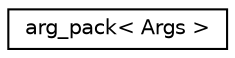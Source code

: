 digraph "Graphical Class Hierarchy"
{
 // LATEX_PDF_SIZE
  edge [fontname="Helvetica",fontsize="10",labelfontname="Helvetica",labelfontsize="10"];
  node [fontname="Helvetica",fontsize="10",shape=record];
  rankdir="LR";
  Node0 [label="arg_pack\< Args \>",height=0.2,width=0.4,color="black", fillcolor="white", style="filled",URL="$structarg__pack.html",tooltip="Helper implementation to pass multiple types around in a 'pack'."];
}
